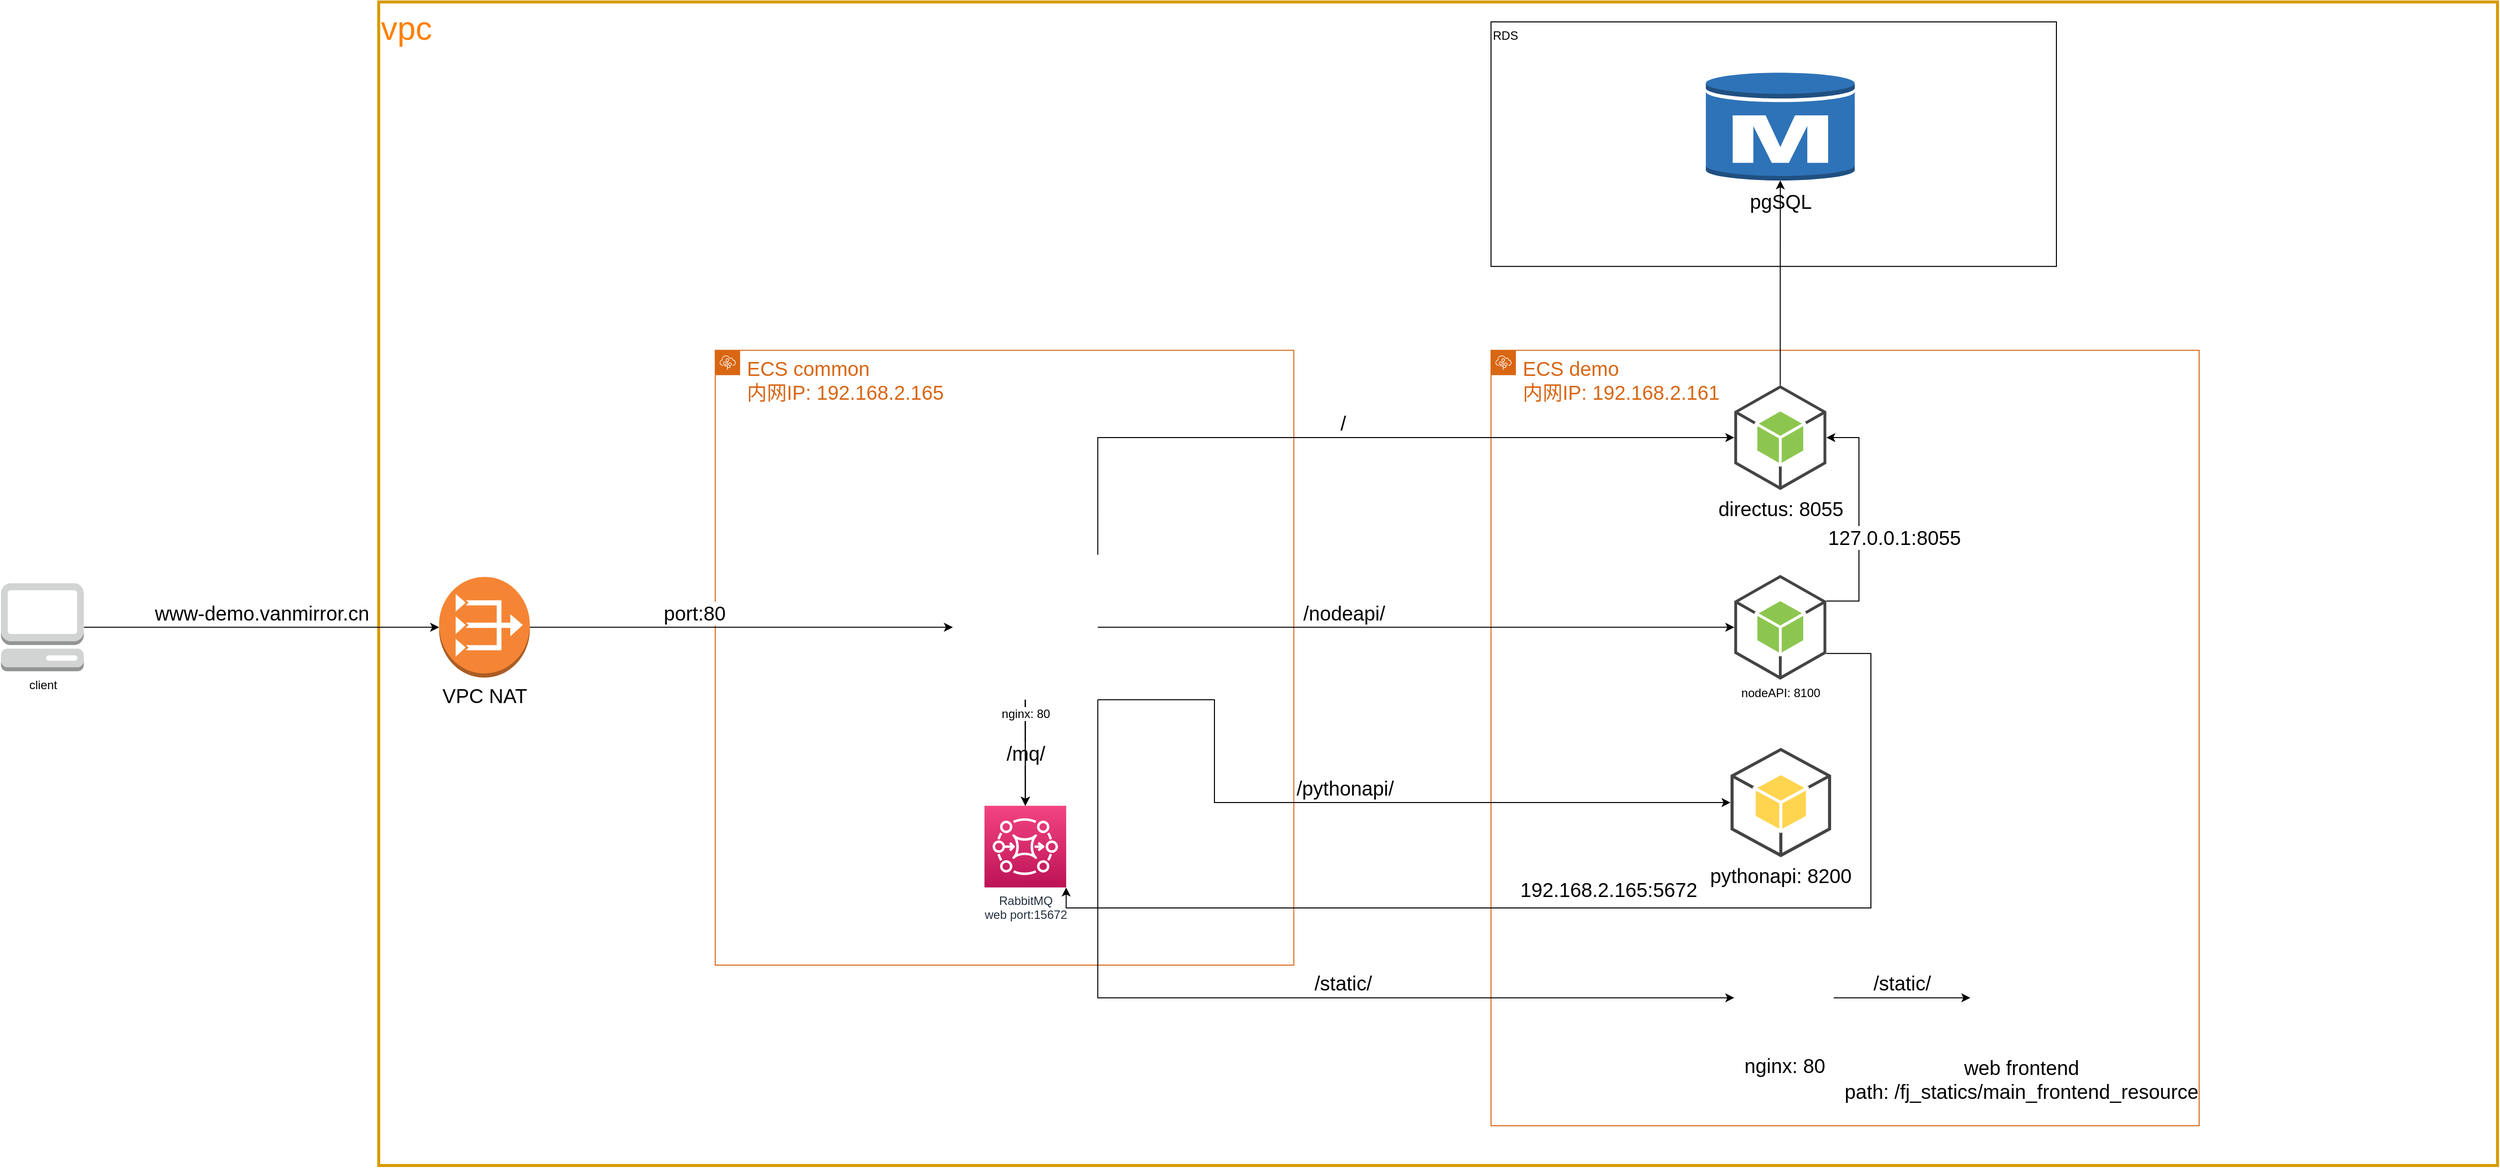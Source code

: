 <mxfile version="14.9.6" type="github">
  <diagram id="l8hXMBHkgcEJcSW0mbfh" name="Page-1">
    <mxGraphModel dx="1846" dy="1159" grid="1" gridSize="10" guides="1" tooltips="1" connect="1" arrows="1" fold="1" page="1" pageScale="1" pageWidth="1169" pageHeight="827" background="none" math="0" shadow="0">
      <root>
        <mxCell id="0" />
        <mxCell id="1" parent="0" />
        <mxCell id="rpo0AfvMABLuY5pFm6gE-97" value="&lt;font style=&quot;font-size: 33px&quot; color=&quot;#ff8000&quot;&gt;vpc&lt;/font&gt;" style="rounded=0;whiteSpace=wrap;html=1;fontSize=20;verticalAlign=top;strokeColor=#d79b00;fillColor=none;align=left;strokeWidth=3;" vertex="1" parent="1">
          <mxGeometry x="349.75" y="-300" width="2130.25" height="1170" as="geometry" />
        </mxCell>
        <mxCell id="rpo0AfvMABLuY5pFm6gE-9" value="&lt;font style=&quot;font-size: 20px&quot;&gt;ECS common&lt;br&gt;内网IP: 192.168.2.165&lt;br&gt;&lt;/font&gt;" style="points=[[0,0],[0.25,0],[0.5,0],[0.75,0],[1,0],[1,0.25],[1,0.5],[1,0.75],[1,1],[0.75,1],[0.5,1],[0.25,1],[0,1],[0,0.75],[0,0.5],[0,0.25]];outlineConnect=0;gradientColor=none;html=1;whiteSpace=wrap;fontSize=12;fontStyle=0;shape=mxgraph.aws4.group;grIcon=mxgraph.aws4.group_elastic_beanstalk;strokeColor=#D86613;fillColor=none;verticalAlign=top;align=left;spacingLeft=30;fontColor=#D86613;dashed=0;" vertex="1" parent="1">
          <mxGeometry x="688.111" y="50.199" width="581.672" height="618.245" as="geometry" />
        </mxCell>
        <mxCell id="rpo0AfvMABLuY5pFm6gE-89" value="RDS" style="rounded=0;whiteSpace=wrap;html=1;fontFamily=Helvetica;fillColor=none;align=left;verticalAlign=top;horizontal=1;" vertex="1" parent="1">
          <mxGeometry x="1468.08" y="-280" width="568.452" height="245.893" as="geometry" />
        </mxCell>
        <mxCell id="rpo0AfvMABLuY5pFm6gE-58" value="&lt;font style=&quot;font-size: 20px&quot;&gt;ECS demo&lt;br&gt;内网IP: 192.168.2.161&lt;br&gt;&lt;/font&gt;" style="points=[[0,0],[0.25,0],[0.5,0],[0.75,0],[1,0],[1,0.25],[1,0.5],[1,0.75],[1,1],[0.75,1],[0.5,1],[0.25,1],[0,1],[0,0.75],[0,0.5],[0,0.25]];outlineConnect=0;gradientColor=none;html=1;whiteSpace=wrap;fontSize=12;fontStyle=0;shape=mxgraph.aws4.group;grIcon=mxgraph.aws4.group_elastic_beanstalk;strokeColor=#D86613;fillColor=none;verticalAlign=top;align=left;spacingLeft=30;fontColor=#D86613;dashed=0;" vertex="1" parent="1">
          <mxGeometry x="1468.08" y="50.2" width="711.92" height="779.8" as="geometry" />
        </mxCell>
        <mxCell id="rpo0AfvMABLuY5pFm6gE-2" value="&lt;font style=&quot;font-size: 20px&quot;&gt;VPC NAT&lt;/font&gt;" style="outlineConnect=0;dashed=0;verticalLabelPosition=bottom;verticalAlign=top;align=center;html=1;shape=mxgraph.aws3.vpc_nat_gateway;fillColor=#F58534;gradientColor=none;" vertex="1" parent="1">
          <mxGeometry x="410.495" y="278.177" width="91.217" height="101.167" as="geometry" />
        </mxCell>
        <mxCell id="rpo0AfvMABLuY5pFm6gE-16" value="www-demo.vanmirror.cn" style="edgeStyle=orthogonalEdgeStyle;rounded=0;orthogonalLoop=1;jettySize=auto;html=1;verticalAlign=bottom;fontSize=20;" edge="1" parent="1" source="rpo0AfvMABLuY5pFm6gE-15" target="rpo0AfvMABLuY5pFm6gE-2">
          <mxGeometry x="80" y="-280" as="geometry">
            <Array as="points">
              <mxPoint x="320" y="329" />
              <mxPoint x="320" y="329" />
            </Array>
          </mxGeometry>
        </mxCell>
        <mxCell id="rpo0AfvMABLuY5pFm6gE-15" value="client" style="outlineConnect=0;dashed=0;verticalLabelPosition=bottom;verticalAlign=top;align=center;html=1;shape=mxgraph.aws3.management_console;fillColor=#D2D3D3;gradientColor=none;" vertex="1" parent="1">
          <mxGeometry x="-30" y="284.5" width="83.285" height="88.521" as="geometry" />
        </mxCell>
        <mxCell id="rpo0AfvMABLuY5pFm6gE-10" value="RabbitMQ&lt;br&gt;web port:15672" style="points=[[0,0,0],[0.25,0,0],[0.5,0,0],[0.75,0,0],[1,0,0],[0,1,0],[0.25,1,0],[0.5,1,0],[0.75,1,0],[1,1,0],[0,0.25,0],[0,0.5,0],[0,0.75,0],[1,0.25,0],[1,0.5,0],[1,0.75,0]];outlineConnect=0;fontColor=#232F3E;gradientColor=#F34482;gradientDirection=north;fillColor=#BC1356;strokeColor=#ffffff;dashed=0;verticalLabelPosition=bottom;verticalAlign=top;align=center;html=1;fontSize=12;fontStyle=0;aspect=fixed;shape=mxgraph.aws4.resourceIcon;resIcon=mxgraph.aws4.mq;" vertex="1" parent="1">
          <mxGeometry x="958.787" y="508.263" width="82.157" height="82.157" as="geometry" />
        </mxCell>
        <mxCell id="rpo0AfvMABLuY5pFm6gE-71" value="/mq/" style="edgeStyle=orthogonalEdgeStyle;rounded=0;orthogonalLoop=1;jettySize=auto;html=1;entryX=0.5;entryY=0;entryDx=0;entryDy=0;entryPerimeter=0;fontFamily=Helvetica;verticalAlign=middle;fontSize=20;labelPosition=center;verticalLabelPosition=middle;align=center;" edge="1" parent="1" source="rpo0AfvMABLuY5pFm6gE-1" target="rpo0AfvMABLuY5pFm6gE-10">
          <mxGeometry x="80" y="-280" as="geometry" />
        </mxCell>
        <mxCell id="rpo0AfvMABLuY5pFm6gE-95" value="/static/" style="edgeStyle=orthogonalEdgeStyle;rounded=0;orthogonalLoop=1;jettySize=auto;html=1;entryX=0;entryY=0.5;entryDx=0;entryDy=0;fontSize=20;align=center;verticalAlign=bottom;exitX=1;exitY=1;exitDx=0;exitDy=0;" edge="1" parent="1" source="rpo0AfvMABLuY5pFm6gE-1" target="rpo0AfvMABLuY5pFm6gE-98">
          <mxGeometry x="0.164" relative="1" as="geometry">
            <mxPoint x="-1" as="offset" />
          </mxGeometry>
        </mxCell>
        <mxCell id="rpo0AfvMABLuY5pFm6gE-96" value="/" style="edgeStyle=orthogonalEdgeStyle;rounded=0;orthogonalLoop=1;jettySize=auto;html=1;entryX=0;entryY=0.5;entryDx=0;entryDy=0;entryPerimeter=0;fontSize=20;align=center;verticalAlign=bottom;exitX=1;exitY=0;exitDx=0;exitDy=0;" edge="1" parent="1" source="rpo0AfvMABLuY5pFm6gE-1" target="rpo0AfvMABLuY5pFm6gE-66">
          <mxGeometry x="-0.036" relative="1" as="geometry">
            <mxPoint x="-1" as="offset" />
          </mxGeometry>
        </mxCell>
        <mxCell id="rpo0AfvMABLuY5pFm6gE-100" value="" style="edgeStyle=orthogonalEdgeStyle;rounded=0;orthogonalLoop=1;jettySize=auto;html=1;fontSize=20;align=center;verticalAlign=bottom;" edge="1" parent="1" source="rpo0AfvMABLuY5pFm6gE-1" target="rpo0AfvMABLuY5pFm6gE-10">
          <mxGeometry relative="1" as="geometry" />
        </mxCell>
        <mxCell id="rpo0AfvMABLuY5pFm6gE-101" value="" style="edgeStyle=orthogonalEdgeStyle;rounded=0;orthogonalLoop=1;jettySize=auto;html=1;fontSize=20;align=center;verticalAlign=bottom;" edge="1" parent="1" source="rpo0AfvMABLuY5pFm6gE-1" target="rpo0AfvMABLuY5pFm6gE-10">
          <mxGeometry relative="1" as="geometry" />
        </mxCell>
        <mxCell id="rpo0AfvMABLuY5pFm6gE-103" value="/pythonapi/" style="edgeStyle=orthogonalEdgeStyle;rounded=0;orthogonalLoop=1;jettySize=auto;html=1;fontSize=20;align=center;verticalAlign=bottom;entryX=0;entryY=0.5;entryDx=0;entryDy=0;entryPerimeter=0;exitX=1;exitY=1;exitDx=0;exitDy=0;" edge="1" parent="1" source="rpo0AfvMABLuY5pFm6gE-1" target="rpo0AfvMABLuY5pFm6gE-102">
          <mxGeometry x="-0.052" relative="1" as="geometry">
            <mxPoint x="1073" y="410" as="sourcePoint" />
            <Array as="points">
              <mxPoint x="1190" y="402" />
              <mxPoint x="1190" y="505" />
            </Array>
            <mxPoint x="1" as="offset" />
          </mxGeometry>
        </mxCell>
        <mxCell id="rpo0AfvMABLuY5pFm6gE-1" value="nginx: 80" style="shape=image;html=1;verticalAlign=top;verticalLabelPosition=bottom;labelBackgroundColor=#ffffff;imageAspect=0;aspect=fixed;image=https://cdn4.iconfinder.com/data/icons/logos-brands-5/24/nginx-128.png" vertex="1" parent="1">
          <mxGeometry x="927.018" y="255.911" width="145.701" height="145.701" as="geometry" />
        </mxCell>
        <mxCell id="rpo0AfvMABLuY5pFm6gE-45" style="edgeStyle=orthogonalEdgeStyle;rounded=0;orthogonalLoop=1;jettySize=auto;html=1;fontFamily=Helvetica;fontSize=20;" edge="1" parent="1" source="rpo0AfvMABLuY5pFm6gE-2" target="rpo0AfvMABLuY5pFm6gE-1">
          <mxGeometry x="80" y="-280" as="geometry" />
        </mxCell>
        <mxCell id="rpo0AfvMABLuY5pFm6gE-48" value="port:80" style="edgeLabel;html=1;align=center;verticalAlign=bottom;resizable=0;points=[];fontFamily=Helvetica;fontSize=20;" vertex="1" connectable="0" parent="rpo0AfvMABLuY5pFm6gE-45">
          <mxGeometry x="-0.224" relative="1" as="geometry">
            <mxPoint as="offset" />
          </mxGeometry>
        </mxCell>
        <mxCell id="rpo0AfvMABLuY5pFm6gE-94" value="&lt;span style=&quot;font-size: 20px&quot;&gt;192.168.2.165:5672&lt;/span&gt;" style="edgeStyle=orthogonalEdgeStyle;rounded=0;orthogonalLoop=1;jettySize=auto;html=1;entryX=1;entryY=1;entryDx=0;entryDy=0;entryPerimeter=0;fontSize=33;align=center;verticalAlign=bottom;exitX=1;exitY=0.75;exitDx=0;exitDy=0;exitPerimeter=0;" edge="1" parent="1" source="rpo0AfvMABLuY5pFm6gE-65" target="rpo0AfvMABLuY5pFm6gE-10">
          <mxGeometry relative="1" as="geometry">
            <Array as="points">
              <mxPoint x="1850" y="355" />
              <mxPoint x="1850" y="611" />
              <mxPoint x="1041" y="611" />
            </Array>
          </mxGeometry>
        </mxCell>
        <mxCell id="rpo0AfvMABLuY5pFm6gE-65" value="nodeAPI: 8100" style="outlineConnect=0;dashed=0;verticalLabelPosition=bottom;verticalAlign=top;align=center;html=1;shape=mxgraph.aws3.android;fillColor=#8CC64F;gradientColor=none;" vertex="1" parent="1">
          <mxGeometry x="1712.646" y="276.069" width="92.539" height="105.383" as="geometry" />
        </mxCell>
        <mxCell id="rpo0AfvMABLuY5pFm6gE-82" value="/nodeapi/" style="edgeStyle=orthogonalEdgeStyle;rounded=0;orthogonalLoop=1;jettySize=auto;html=1;fontFamily=Helvetica;verticalAlign=bottom;fontSize=20;" edge="1" parent="1" source="rpo0AfvMABLuY5pFm6gE-1" target="rpo0AfvMABLuY5pFm6gE-65">
          <mxGeometry as="geometry">
            <mxPoint x="-73" as="offset" />
          </mxGeometry>
        </mxCell>
        <mxCell id="rpo0AfvMABLuY5pFm6gE-66" value="&lt;font style=&quot;font-size: 20px&quot;&gt;directus: 8055&lt;/font&gt;" style="outlineConnect=0;dashed=0;verticalLabelPosition=bottom;verticalAlign=top;align=center;html=1;shape=mxgraph.aws3.android;fillColor=#8CC64F;gradientColor=none;" vertex="1" parent="1">
          <mxGeometry x="1712.646" y="85.327" width="92.539" height="105.383" as="geometry" />
        </mxCell>
        <mxCell id="rpo0AfvMABLuY5pFm6gE-85" value="127.0.0.1:8055" style="edgeStyle=orthogonalEdgeStyle;rounded=0;orthogonalLoop=1;jettySize=auto;html=1;entryX=1;entryY=0.5;entryDx=0;entryDy=0;entryPerimeter=0;fontFamily=Helvetica;verticalAlign=top;labelPosition=right;verticalLabelPosition=bottom;align=left;exitX=1;exitY=0.25;exitDx=0;exitDy=0;exitPerimeter=0;fontSize=20;" edge="1" parent="1" source="rpo0AfvMABLuY5pFm6gE-65" target="rpo0AfvMABLuY5pFm6gE-66">
          <mxGeometry x="80" y="-280" as="geometry">
            <Array as="points">
              <mxPoint x="1838" y="302" />
              <mxPoint x="1838" y="138" />
            </Array>
          </mxGeometry>
        </mxCell>
        <mxCell id="rpo0AfvMABLuY5pFm6gE-72" value="&lt;font style=&quot;font-size: 20px&quot;&gt;web frontend&lt;br&gt;path: /fj_statics/main_frontend_resource&lt;/font&gt;" style="shape=image;html=1;verticalAlign=top;verticalLabelPosition=bottom;labelBackgroundColor=#ffffff;imageAspect=0;aspect=fixed;image=https://cdn0.iconfinder.com/data/icons/business-and-education-1/512/202_file_static_search_computing-128.png;fillColor=none;" vertex="1" parent="1">
          <mxGeometry x="1949.996" y="650.001" width="102.697" height="102.697" as="geometry" />
        </mxCell>
        <mxCell id="rpo0AfvMABLuY5pFm6gE-86" value="&lt;font style=&quot;font-size: 20px&quot;&gt;pgSQL&lt;/font&gt;" style="outlineConnect=0;dashed=0;verticalLabelPosition=bottom;verticalAlign=top;align=center;html=1;shape=mxgraph.aws3.rds_db_instance;fillColor=#2E73B8;gradientColor=none;fontFamily=Helvetica;" vertex="1" parent="1">
          <mxGeometry x="1684.065" y="-230.821" width="149.714" height="112.408" as="geometry" />
        </mxCell>
        <mxCell id="rpo0AfvMABLuY5pFm6gE-91" style="edgeStyle=orthogonalEdgeStyle;rounded=0;orthogonalLoop=1;jettySize=auto;html=1;entryX=0.5;entryY=0.98;entryDx=0;entryDy=0;entryPerimeter=0;fontFamily=Helvetica;verticalAlign=bottom;" edge="1" parent="1" source="rpo0AfvMABLuY5pFm6gE-66" target="rpo0AfvMABLuY5pFm6gE-86">
          <mxGeometry x="80" y="-280" as="geometry" />
        </mxCell>
        <mxCell id="rpo0AfvMABLuY5pFm6gE-99" value="/static/" style="edgeStyle=orthogonalEdgeStyle;rounded=0;orthogonalLoop=1;jettySize=auto;html=1;fontSize=20;align=center;verticalAlign=bottom;" edge="1" parent="1" source="rpo0AfvMABLuY5pFm6gE-98" target="rpo0AfvMABLuY5pFm6gE-72">
          <mxGeometry relative="1" as="geometry" />
        </mxCell>
        <mxCell id="rpo0AfvMABLuY5pFm6gE-98" value="&lt;font style=&quot;font-size: 20px&quot;&gt;nginx: 80&lt;/font&gt;" style="shape=image;html=1;verticalAlign=top;verticalLabelPosition=bottom;labelBackgroundColor=#ffffff;imageAspect=0;aspect=fixed;image=https://cdn4.iconfinder.com/data/icons/logos-brands-5/24/nginx-128.png" vertex="1" parent="1">
          <mxGeometry x="1712.65" y="651.35" width="100" height="100" as="geometry" />
        </mxCell>
        <mxCell id="rpo0AfvMABLuY5pFm6gE-102" value="pythonapi: 8200&lt;br&gt;" style="outlineConnect=0;dashed=0;verticalLabelPosition=bottom;verticalAlign=top;align=center;html=1;shape=mxgraph.aws3.android;fillColor=#FFD44F;gradientColor=none;fontSize=20;strokeWidth=3;" vertex="1" parent="1">
          <mxGeometry x="1708.88" y="450" width="101.12" height="110" as="geometry" />
        </mxCell>
      </root>
    </mxGraphModel>
  </diagram>
</mxfile>
